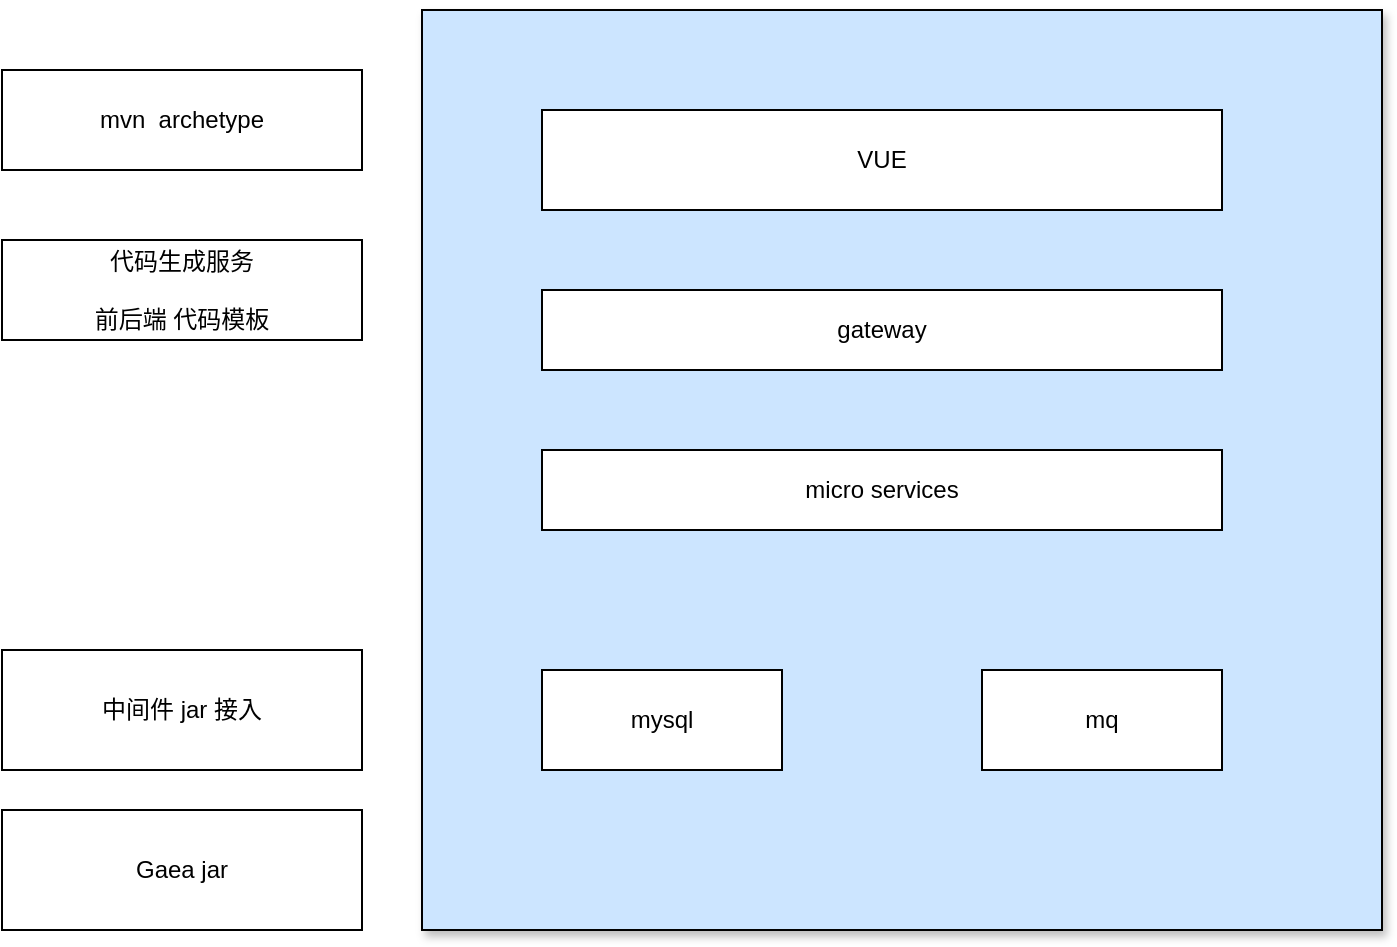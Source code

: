 <mxfile version="14.2.9" type="github">
  <diagram id="oM0u5np-nsZo8LVwmDq8" name="Page-1">
    <mxGraphModel dx="1024" dy="537" grid="1" gridSize="10" guides="1" tooltips="1" connect="1" arrows="1" fold="1" page="1" pageScale="1" pageWidth="827" pageHeight="1169" math="0" shadow="0">
      <root>
        <mxCell id="0" />
        <mxCell id="1" parent="0" />
        <mxCell id="21cPC0lwqa-gqHlfARLv-11" value="" style="rounded=0;whiteSpace=wrap;html=1;shadow=1;fillColor=#CCE5FF;" vertex="1" parent="1">
          <mxGeometry x="290" y="10" width="480" height="460" as="geometry" />
        </mxCell>
        <mxCell id="21cPC0lwqa-gqHlfARLv-1" value="gateway" style="rounded=0;whiteSpace=wrap;html=1;" vertex="1" parent="1">
          <mxGeometry x="350" y="150" width="340" height="40" as="geometry" />
        </mxCell>
        <mxCell id="21cPC0lwqa-gqHlfARLv-2" value="代码生成服务&lt;br&gt;&lt;br&gt;前后端 代码模板" style="rounded=0;whiteSpace=wrap;html=1;" vertex="1" parent="1">
          <mxGeometry x="80" y="125" width="180" height="50" as="geometry" />
        </mxCell>
        <mxCell id="21cPC0lwqa-gqHlfARLv-3" value="micro services" style="rounded=0;whiteSpace=wrap;html=1;" vertex="1" parent="1">
          <mxGeometry x="350" y="230" width="340" height="40" as="geometry" />
        </mxCell>
        <mxCell id="21cPC0lwqa-gqHlfARLv-4" value="VUE" style="rounded=0;whiteSpace=wrap;html=1;" vertex="1" parent="1">
          <mxGeometry x="350" y="60" width="340" height="50" as="geometry" />
        </mxCell>
        <mxCell id="21cPC0lwqa-gqHlfARLv-5" value="中间件 jar 接入" style="rounded=0;whiteSpace=wrap;html=1;" vertex="1" parent="1">
          <mxGeometry x="80" y="330" width="180" height="60" as="geometry" />
        </mxCell>
        <mxCell id="21cPC0lwqa-gqHlfARLv-6" value="Gaea jar" style="rounded=0;whiteSpace=wrap;html=1;" vertex="1" parent="1">
          <mxGeometry x="80" y="410" width="180" height="60" as="geometry" />
        </mxCell>
        <mxCell id="21cPC0lwqa-gqHlfARLv-7" value="mvn&amp;nbsp; archetype" style="rounded=0;whiteSpace=wrap;html=1;" vertex="1" parent="1">
          <mxGeometry x="80" y="40" width="180" height="50" as="geometry" />
        </mxCell>
        <mxCell id="21cPC0lwqa-gqHlfARLv-8" value="mysql" style="rounded=0;whiteSpace=wrap;html=1;" vertex="1" parent="1">
          <mxGeometry x="350" y="340" width="120" height="50" as="geometry" />
        </mxCell>
        <mxCell id="21cPC0lwqa-gqHlfARLv-9" value="mq" style="rounded=0;whiteSpace=wrap;html=1;" vertex="1" parent="1">
          <mxGeometry x="570" y="340" width="120" height="50" as="geometry" />
        </mxCell>
      </root>
    </mxGraphModel>
  </diagram>
</mxfile>
